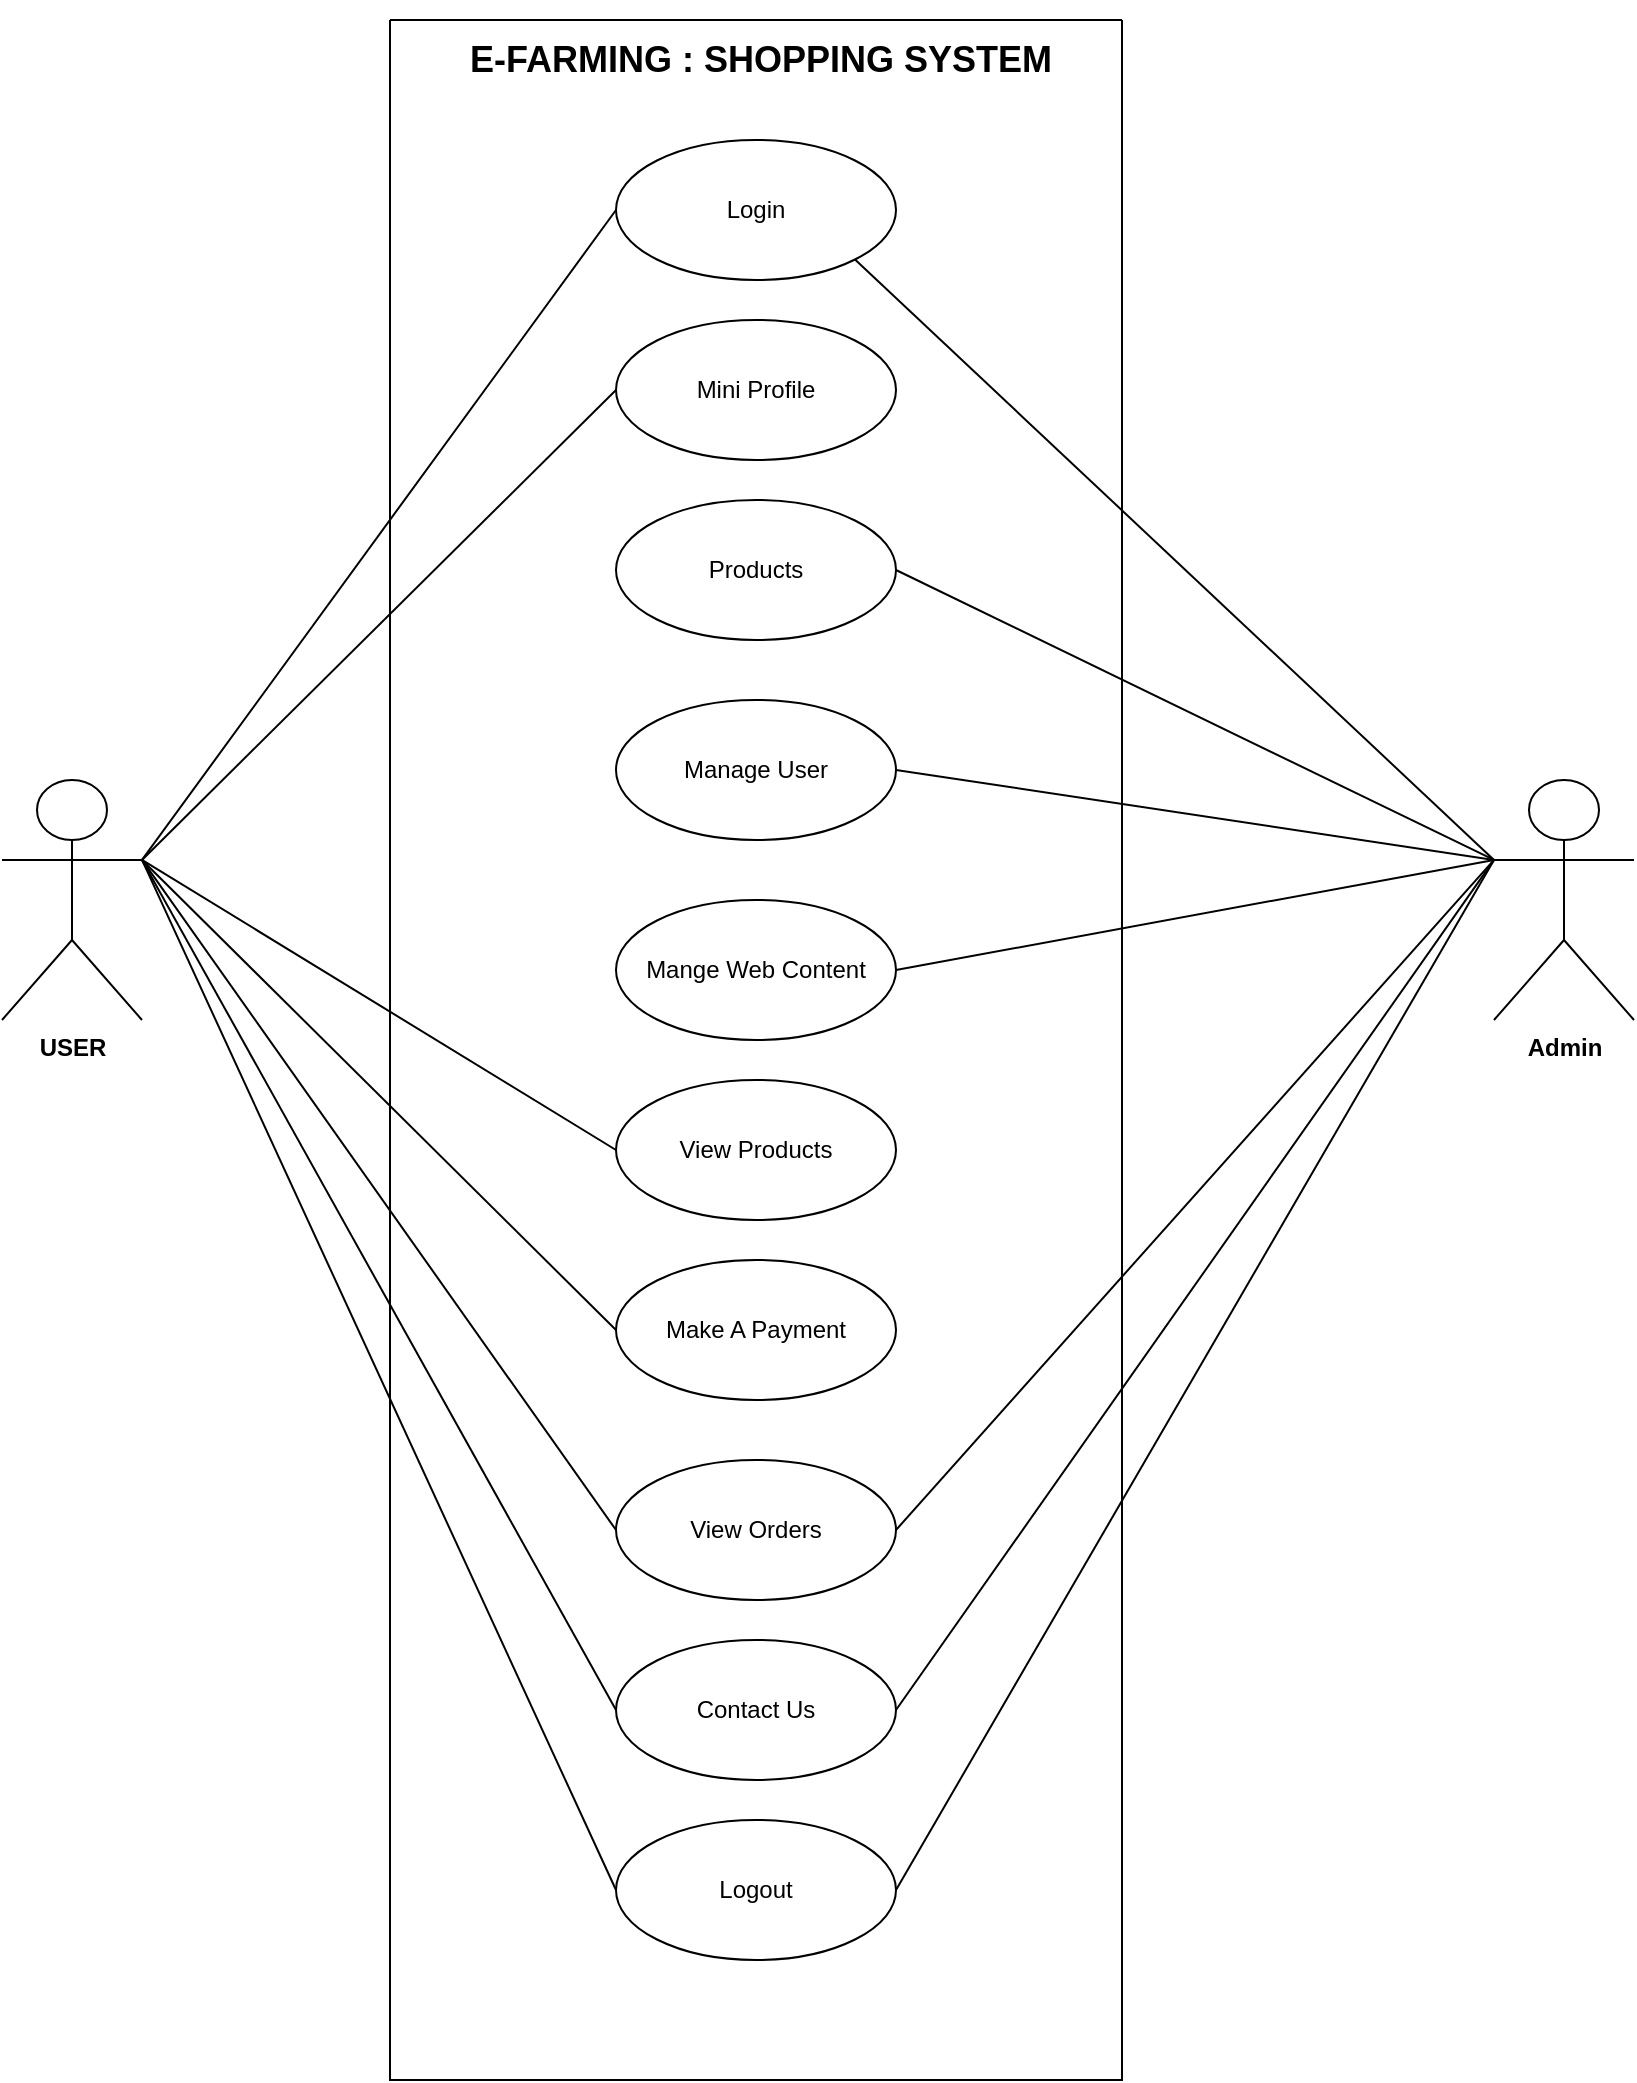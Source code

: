 <mxfile version="20.3.0" type="device"><diagram id="ljm9sn6uwgjq9pNeYpQe" name="Page-1"><mxGraphModel dx="1038" dy="489" grid="1" gridSize="10" guides="1" tooltips="1" connect="1" arrows="1" fold="1" page="1" pageScale="1" pageWidth="827" pageHeight="1169" math="0" shadow="0"><root><mxCell id="0"/><mxCell id="1" parent="0"/><mxCell id="-3G8IrgnOoZsnATUrNAF-91" style="edgeStyle=none;rounded=0;orthogonalLoop=1;jettySize=auto;html=1;exitX=1;exitY=0.333;exitDx=0;exitDy=0;exitPerimeter=0;entryX=0;entryY=0.5;entryDx=0;entryDy=0;endArrow=none;endFill=0;" parent="1" source="-3G8IrgnOoZsnATUrNAF-1" target="-3G8IrgnOoZsnATUrNAF-58" edge="1"><mxGeometry relative="1" as="geometry"/></mxCell><mxCell id="-3G8IrgnOoZsnATUrNAF-1" value="&lt;b&gt;USER&lt;/b&gt;" style="shape=umlActor;verticalLabelPosition=bottom;verticalAlign=top;html=1;" parent="1" vertex="1"><mxGeometry y="440" width="70" height="120" as="geometry"/></mxCell><mxCell id="-3G8IrgnOoZsnATUrNAF-2" value="" style="swimlane;startSize=0;" parent="1" vertex="1"><mxGeometry x="194" y="60" width="366" height="1030" as="geometry"><mxRectangle x="440" y="240" width="50" height="40" as="alternateBounds"/></mxGeometry></mxCell><mxCell id="-3G8IrgnOoZsnATUrNAF-58" value="Logout" style="ellipse;whiteSpace=wrap;html=1;" parent="-3G8IrgnOoZsnATUrNAF-2" vertex="1"><mxGeometry x="113" y="900" width="140" height="70" as="geometry"/></mxCell><mxCell id="-3G8IrgnOoZsnATUrNAF-81" value="Contact Us" style="ellipse;whiteSpace=wrap;html=1;" parent="-3G8IrgnOoZsnATUrNAF-2" vertex="1"><mxGeometry x="113" y="810" width="140" height="70" as="geometry"/></mxCell><mxCell id="-3G8IrgnOoZsnATUrNAF-82" value="View Orders" style="ellipse;whiteSpace=wrap;html=1;" parent="-3G8IrgnOoZsnATUrNAF-2" vertex="1"><mxGeometry x="113" y="720" width="140" height="70" as="geometry"/></mxCell><mxCell id="-3G8IrgnOoZsnATUrNAF-83" value="Make A Payment" style="ellipse;whiteSpace=wrap;html=1;" parent="-3G8IrgnOoZsnATUrNAF-2" vertex="1"><mxGeometry x="113" y="620" width="140" height="70" as="geometry"/></mxCell><mxCell id="-3G8IrgnOoZsnATUrNAF-84" value="View Products" style="ellipse;whiteSpace=wrap;html=1;" parent="-3G8IrgnOoZsnATUrNAF-2" vertex="1"><mxGeometry x="113" y="530" width="140" height="70" as="geometry"/></mxCell><mxCell id="-3G8IrgnOoZsnATUrNAF-85" value="Products" style="ellipse;whiteSpace=wrap;html=1;" parent="-3G8IrgnOoZsnATUrNAF-2" vertex="1"><mxGeometry x="113" y="240" width="140" height="70" as="geometry"/></mxCell><mxCell id="-3G8IrgnOoZsnATUrNAF-86" value="Mini Profile" style="ellipse;whiteSpace=wrap;html=1;" parent="-3G8IrgnOoZsnATUrNAF-2" vertex="1"><mxGeometry x="113" y="150" width="140" height="70" as="geometry"/></mxCell><mxCell id="-3G8IrgnOoZsnATUrNAF-87" value="Login" style="ellipse;whiteSpace=wrap;html=1;" parent="-3G8IrgnOoZsnATUrNAF-2" vertex="1"><mxGeometry x="113" y="60" width="140" height="70" as="geometry"/></mxCell><mxCell id="-3G8IrgnOoZsnATUrNAF-94" value="Manage User" style="ellipse;whiteSpace=wrap;html=1;" parent="-3G8IrgnOoZsnATUrNAF-2" vertex="1"><mxGeometry x="113" y="340" width="140" height="70" as="geometry"/></mxCell><mxCell id="-3G8IrgnOoZsnATUrNAF-96" value="Mange Web Content" style="ellipse;whiteSpace=wrap;html=1;" parent="-3G8IrgnOoZsnATUrNAF-2" vertex="1"><mxGeometry x="113" y="440" width="140" height="70" as="geometry"/></mxCell><mxCell id="aybC3hUdPK6KYtOLhJvz-1" value="&lt;h2&gt;&lt;b&gt;E-FARMING : SHOPPING SYSTEM&lt;/b&gt;&lt;/h2&gt;" style="text;html=1;align=center;verticalAlign=middle;resizable=0;points=[];autosize=1;strokeColor=none;fillColor=none;" parent="-3G8IrgnOoZsnATUrNAF-2" vertex="1"><mxGeometry x="30" y="-10" width="310" height="60" as="geometry"/></mxCell><mxCell id="-3G8IrgnOoZsnATUrNAF-17" value="" style="endArrow=none;html=1;rounded=0;entryX=0;entryY=0.5;entryDx=0;entryDy=0;exitX=1;exitY=0.333;exitDx=0;exitDy=0;exitPerimeter=0;" parent="1" source="-3G8IrgnOoZsnATUrNAF-1" target="-3G8IrgnOoZsnATUrNAF-87" edge="1"><mxGeometry width="50" height="50" relative="1" as="geometry"><mxPoint x="90" y="370" as="sourcePoint"/><mxPoint x="330" y="155" as="targetPoint"/></mxGeometry></mxCell><mxCell id="-3G8IrgnOoZsnATUrNAF-18" value="" style="endArrow=none;html=1;rounded=0;entryX=0;entryY=0.5;entryDx=0;entryDy=0;exitX=1;exitY=0.333;exitDx=0;exitDy=0;exitPerimeter=0;" parent="1" source="-3G8IrgnOoZsnATUrNAF-1" target="-3G8IrgnOoZsnATUrNAF-86" edge="1"><mxGeometry width="50" height="50" relative="1" as="geometry"><mxPoint x="90" y="370" as="sourcePoint"/><mxPoint x="330" y="255" as="targetPoint"/></mxGeometry></mxCell><mxCell id="-3G8IrgnOoZsnATUrNAF-19" value="" style="endArrow=none;html=1;rounded=0;entryX=0;entryY=0.5;entryDx=0;entryDy=0;exitX=1;exitY=0.333;exitDx=0;exitDy=0;exitPerimeter=0;" parent="1" source="-3G8IrgnOoZsnATUrNAF-1" target="-3G8IrgnOoZsnATUrNAF-84" edge="1"><mxGeometry width="50" height="50" relative="1" as="geometry"><mxPoint x="90" y="370" as="sourcePoint"/><mxPoint x="330" y="429" as="targetPoint"/></mxGeometry></mxCell><mxCell id="-3G8IrgnOoZsnATUrNAF-20" value="" style="endArrow=none;html=1;rounded=0;entryX=0;entryY=0.5;entryDx=0;entryDy=0;exitX=1;exitY=0.333;exitDx=0;exitDy=0;exitPerimeter=0;" parent="1" source="-3G8IrgnOoZsnATUrNAF-1" target="-3G8IrgnOoZsnATUrNAF-83" edge="1"><mxGeometry width="50" height="50" relative="1" as="geometry"><mxPoint x="90" y="370" as="sourcePoint"/><mxPoint x="330" y="525" as="targetPoint"/></mxGeometry></mxCell><mxCell id="-3G8IrgnOoZsnATUrNAF-21" value="" style="endArrow=none;html=1;rounded=0;entryX=0;entryY=0.5;entryDx=0;entryDy=0;exitX=1;exitY=0.333;exitDx=0;exitDy=0;exitPerimeter=0;" parent="1" source="-3G8IrgnOoZsnATUrNAF-1" target="-3G8IrgnOoZsnATUrNAF-81" edge="1"><mxGeometry width="50" height="50" relative="1" as="geometry"><mxPoint x="90" y="370" as="sourcePoint"/><mxPoint x="330" y="695.0" as="targetPoint"/></mxGeometry></mxCell><mxCell id="-3G8IrgnOoZsnATUrNAF-22" value="&lt;b&gt;Admin&lt;/b&gt;" style="shape=umlActor;verticalLabelPosition=bottom;verticalAlign=top;html=1;" parent="1" vertex="1"><mxGeometry x="746" y="440" width="70" height="120" as="geometry"/></mxCell><mxCell id="-3G8IrgnOoZsnATUrNAF-45" style="edgeStyle=none;rounded=0;orthogonalLoop=1;jettySize=auto;html=1;exitX=1;exitY=0.5;exitDx=0;exitDy=0;entryX=0;entryY=0.333;entryDx=0;entryDy=0;entryPerimeter=0;endArrow=none;endFill=0;" parent="1" source="-3G8IrgnOoZsnATUrNAF-85" target="-3G8IrgnOoZsnATUrNAF-22" edge="1"><mxGeometry relative="1" as="geometry"><mxPoint x="450" y="345" as="sourcePoint"/></mxGeometry></mxCell><mxCell id="-3G8IrgnOoZsnATUrNAF-46" style="edgeStyle=none;rounded=0;orthogonalLoop=1;jettySize=auto;html=1;exitX=1;exitY=1;exitDx=0;exitDy=0;entryX=0;entryY=0.333;entryDx=0;entryDy=0;entryPerimeter=0;endArrow=none;endFill=0;" parent="1" source="-3G8IrgnOoZsnATUrNAF-87" target="-3G8IrgnOoZsnATUrNAF-22" edge="1"><mxGeometry relative="1" as="geometry"><mxPoint x="432.965" y="179.431" as="sourcePoint"/></mxGeometry></mxCell><mxCell id="-3G8IrgnOoZsnATUrNAF-50" value="" style="endArrow=none;html=1;rounded=0;exitX=1;exitY=0.333;exitDx=0;exitDy=0;exitPerimeter=0;entryX=0;entryY=0.5;entryDx=0;entryDy=0;" parent="1" source="-3G8IrgnOoZsnATUrNAF-1" target="-3G8IrgnOoZsnATUrNAF-82" edge="1"><mxGeometry width="50" height="50" relative="1" as="geometry"><mxPoint x="270" y="360" as="sourcePoint"/><mxPoint x="320" y="600" as="targetPoint"/></mxGeometry></mxCell><mxCell id="-3G8IrgnOoZsnATUrNAF-56" style="edgeStyle=none;rounded=0;orthogonalLoop=1;jettySize=auto;html=1;exitX=1;exitY=0.5;exitDx=0;exitDy=0;entryX=0;entryY=0.333;entryDx=0;entryDy=0;entryPerimeter=0;endArrow=none;endFill=0;" parent="1" source="-3G8IrgnOoZsnATUrNAF-82" target="-3G8IrgnOoZsnATUrNAF-22" edge="1"><mxGeometry relative="1" as="geometry"><mxPoint x="450" y="615.0" as="sourcePoint"/></mxGeometry></mxCell><mxCell id="-3G8IrgnOoZsnATUrNAF-57" style="edgeStyle=none;rounded=0;orthogonalLoop=1;jettySize=auto;html=1;exitX=1;exitY=0.5;exitDx=0;exitDy=0;endArrow=none;endFill=0;entryX=0;entryY=0.333;entryDx=0;entryDy=0;entryPerimeter=0;" parent="1" source="-3G8IrgnOoZsnATUrNAF-81" target="-3G8IrgnOoZsnATUrNAF-22" edge="1"><mxGeometry relative="1" as="geometry"><mxPoint x="870" y="490" as="targetPoint"/><mxPoint x="450" y="695.0" as="sourcePoint"/></mxGeometry></mxCell><mxCell id="-3G8IrgnOoZsnATUrNAF-90" style="edgeStyle=none;rounded=0;orthogonalLoop=1;jettySize=auto;html=1;exitX=1;exitY=0.5;exitDx=0;exitDy=0;entryX=0;entryY=0.333;entryDx=0;entryDy=0;entryPerimeter=0;endArrow=none;endFill=0;" parent="1" source="-3G8IrgnOoZsnATUrNAF-58" target="-3G8IrgnOoZsnATUrNAF-22" edge="1"><mxGeometry relative="1" as="geometry"/></mxCell><mxCell id="-3G8IrgnOoZsnATUrNAF-95" style="edgeStyle=none;rounded=0;orthogonalLoop=1;jettySize=auto;html=1;exitX=1;exitY=0.5;exitDx=0;exitDy=0;entryX=0;entryY=0.333;entryDx=0;entryDy=0;entryPerimeter=0;endArrow=none;endFill=0;" parent="1" source="-3G8IrgnOoZsnATUrNAF-94" target="-3G8IrgnOoZsnATUrNAF-22" edge="1"><mxGeometry relative="1" as="geometry"/></mxCell><mxCell id="-3G8IrgnOoZsnATUrNAF-98" style="edgeStyle=none;rounded=0;orthogonalLoop=1;jettySize=auto;html=1;exitX=1;exitY=0.5;exitDx=0;exitDy=0;entryX=0;entryY=0.333;entryDx=0;entryDy=0;entryPerimeter=0;endArrow=none;endFill=0;" parent="1" source="-3G8IrgnOoZsnATUrNAF-96" target="-3G8IrgnOoZsnATUrNAF-22" edge="1"><mxGeometry relative="1" as="geometry"/></mxCell></root></mxGraphModel></diagram></mxfile>